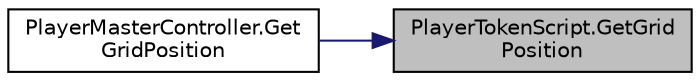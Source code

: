 digraph "PlayerTokenScript.GetGridPosition"
{
 // LATEX_PDF_SIZE
  edge [fontname="Helvetica",fontsize="10",labelfontname="Helvetica",labelfontsize="10"];
  node [fontname="Helvetica",fontsize="10",shape=record];
  rankdir="RL";
  Node1 [label="PlayerTokenScript.GetGrid\lPosition",height=0.2,width=0.4,color="black", fillcolor="grey75", style="filled", fontcolor="black",tooltip=" "];
  Node1 -> Node2 [dir="back",color="midnightblue",fontsize="10",style="solid"];
  Node2 [label="PlayerMasterController.Get\lGridPosition",height=0.2,width=0.4,color="black", fillcolor="white", style="filled",URL="$class_player_master_controller.html#aa139354307a94ed318c4cbe947434e52",tooltip="Get current grip position"];
}
